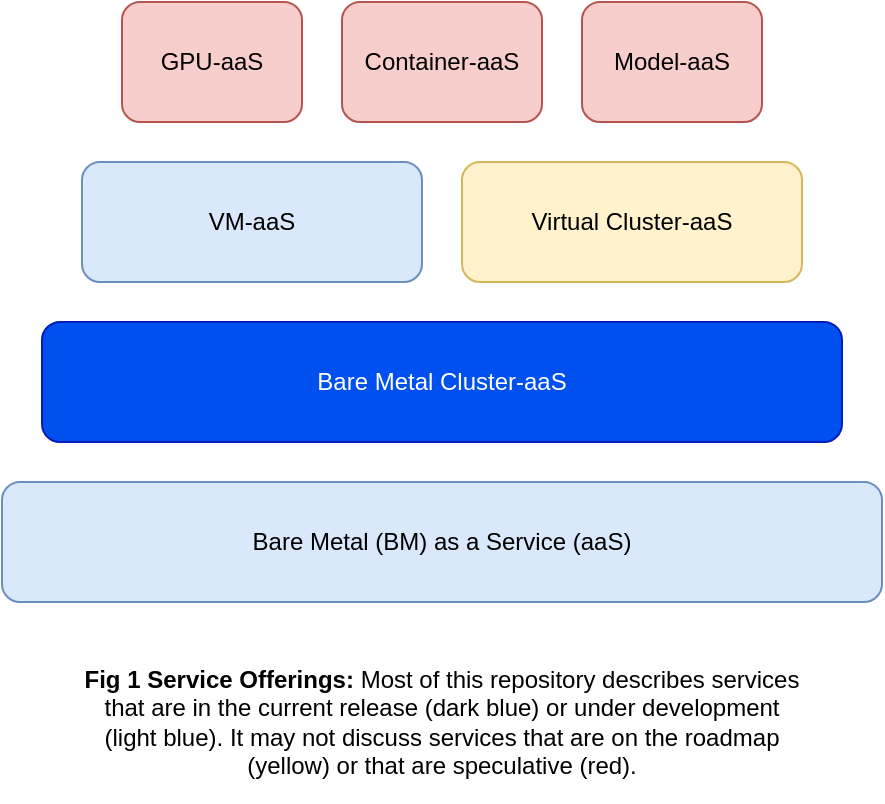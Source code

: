 <mxfile version="28.1.0">
  <diagram name="Page-1" id="aWMe-eOobzP_0gBUppJS">
    <mxGraphModel dx="1011" dy="801" grid="1" gridSize="10" guides="1" tooltips="1" connect="1" arrows="1" fold="1" page="1" pageScale="1" pageWidth="850" pageHeight="1100" math="0" shadow="0">
      <root>
        <mxCell id="0" />
        <mxCell id="1" parent="0" />
        <mxCell id="BUDvxL6_Eut-VegypJK3-1" value="Bare Metal (BM) as a Service (aaS)" style="rounded=1;whiteSpace=wrap;html=1;fillColor=#dae8fc;strokeColor=#6c8ebf;" vertex="1" parent="1">
          <mxGeometry x="40" y="500" width="440" height="60" as="geometry" />
        </mxCell>
        <mxCell id="BUDvxL6_Eut-VegypJK3-2" value="Bare Metal Cluster-aaS" style="rounded=1;whiteSpace=wrap;html=1;fillColor=#0050ef;fontColor=#ffffff;strokeColor=#001DBC;" vertex="1" parent="1">
          <mxGeometry x="60" y="420" width="400" height="60" as="geometry" />
        </mxCell>
        <mxCell id="BUDvxL6_Eut-VegypJK3-3" value="VM-aaS" style="rounded=1;whiteSpace=wrap;html=1;fillColor=#dae8fc;strokeColor=#6c8ebf;" vertex="1" parent="1">
          <mxGeometry x="80" y="340" width="170" height="60" as="geometry" />
        </mxCell>
        <mxCell id="BUDvxL6_Eut-VegypJK3-4" value="Virtual Cluster-aaS" style="rounded=1;whiteSpace=wrap;html=1;fillColor=#fff2cc;strokeColor=#d6b656;" vertex="1" parent="1">
          <mxGeometry x="270" y="340" width="170" height="60" as="geometry" />
        </mxCell>
        <mxCell id="BUDvxL6_Eut-VegypJK3-5" value="GPU-aaS" style="rounded=1;whiteSpace=wrap;html=1;fillColor=#f8cecc;strokeColor=#b85450;" vertex="1" parent="1">
          <mxGeometry x="100" y="260" width="90" height="60" as="geometry" />
        </mxCell>
        <mxCell id="BUDvxL6_Eut-VegypJK3-6" value="Container-aaS" style="rounded=1;whiteSpace=wrap;html=1;fillColor=#f8cecc;strokeColor=#b85450;" vertex="1" parent="1">
          <mxGeometry x="210" y="260" width="100" height="60" as="geometry" />
        </mxCell>
        <mxCell id="BUDvxL6_Eut-VegypJK3-7" value="Model-aaS" style="rounded=1;whiteSpace=wrap;html=1;fillColor=#f8cecc;strokeColor=#b85450;" vertex="1" parent="1">
          <mxGeometry x="330" y="260" width="90" height="60" as="geometry" />
        </mxCell>
        <mxCell id="BUDvxL6_Eut-VegypJK3-8" value="&lt;b&gt;Fig 1 Service Offerings:&lt;/b&gt; Most of this repository describes services that are in the current release (dark blue) or under development (light blue). It may not discuss services that are on the roadmap (yellow) or that are speculative (red)." style="text;html=1;align=center;verticalAlign=middle;whiteSpace=wrap;rounded=0;" vertex="1" parent="1">
          <mxGeometry x="80" y="580" width="360" height="80" as="geometry" />
        </mxCell>
      </root>
    </mxGraphModel>
  </diagram>
</mxfile>
